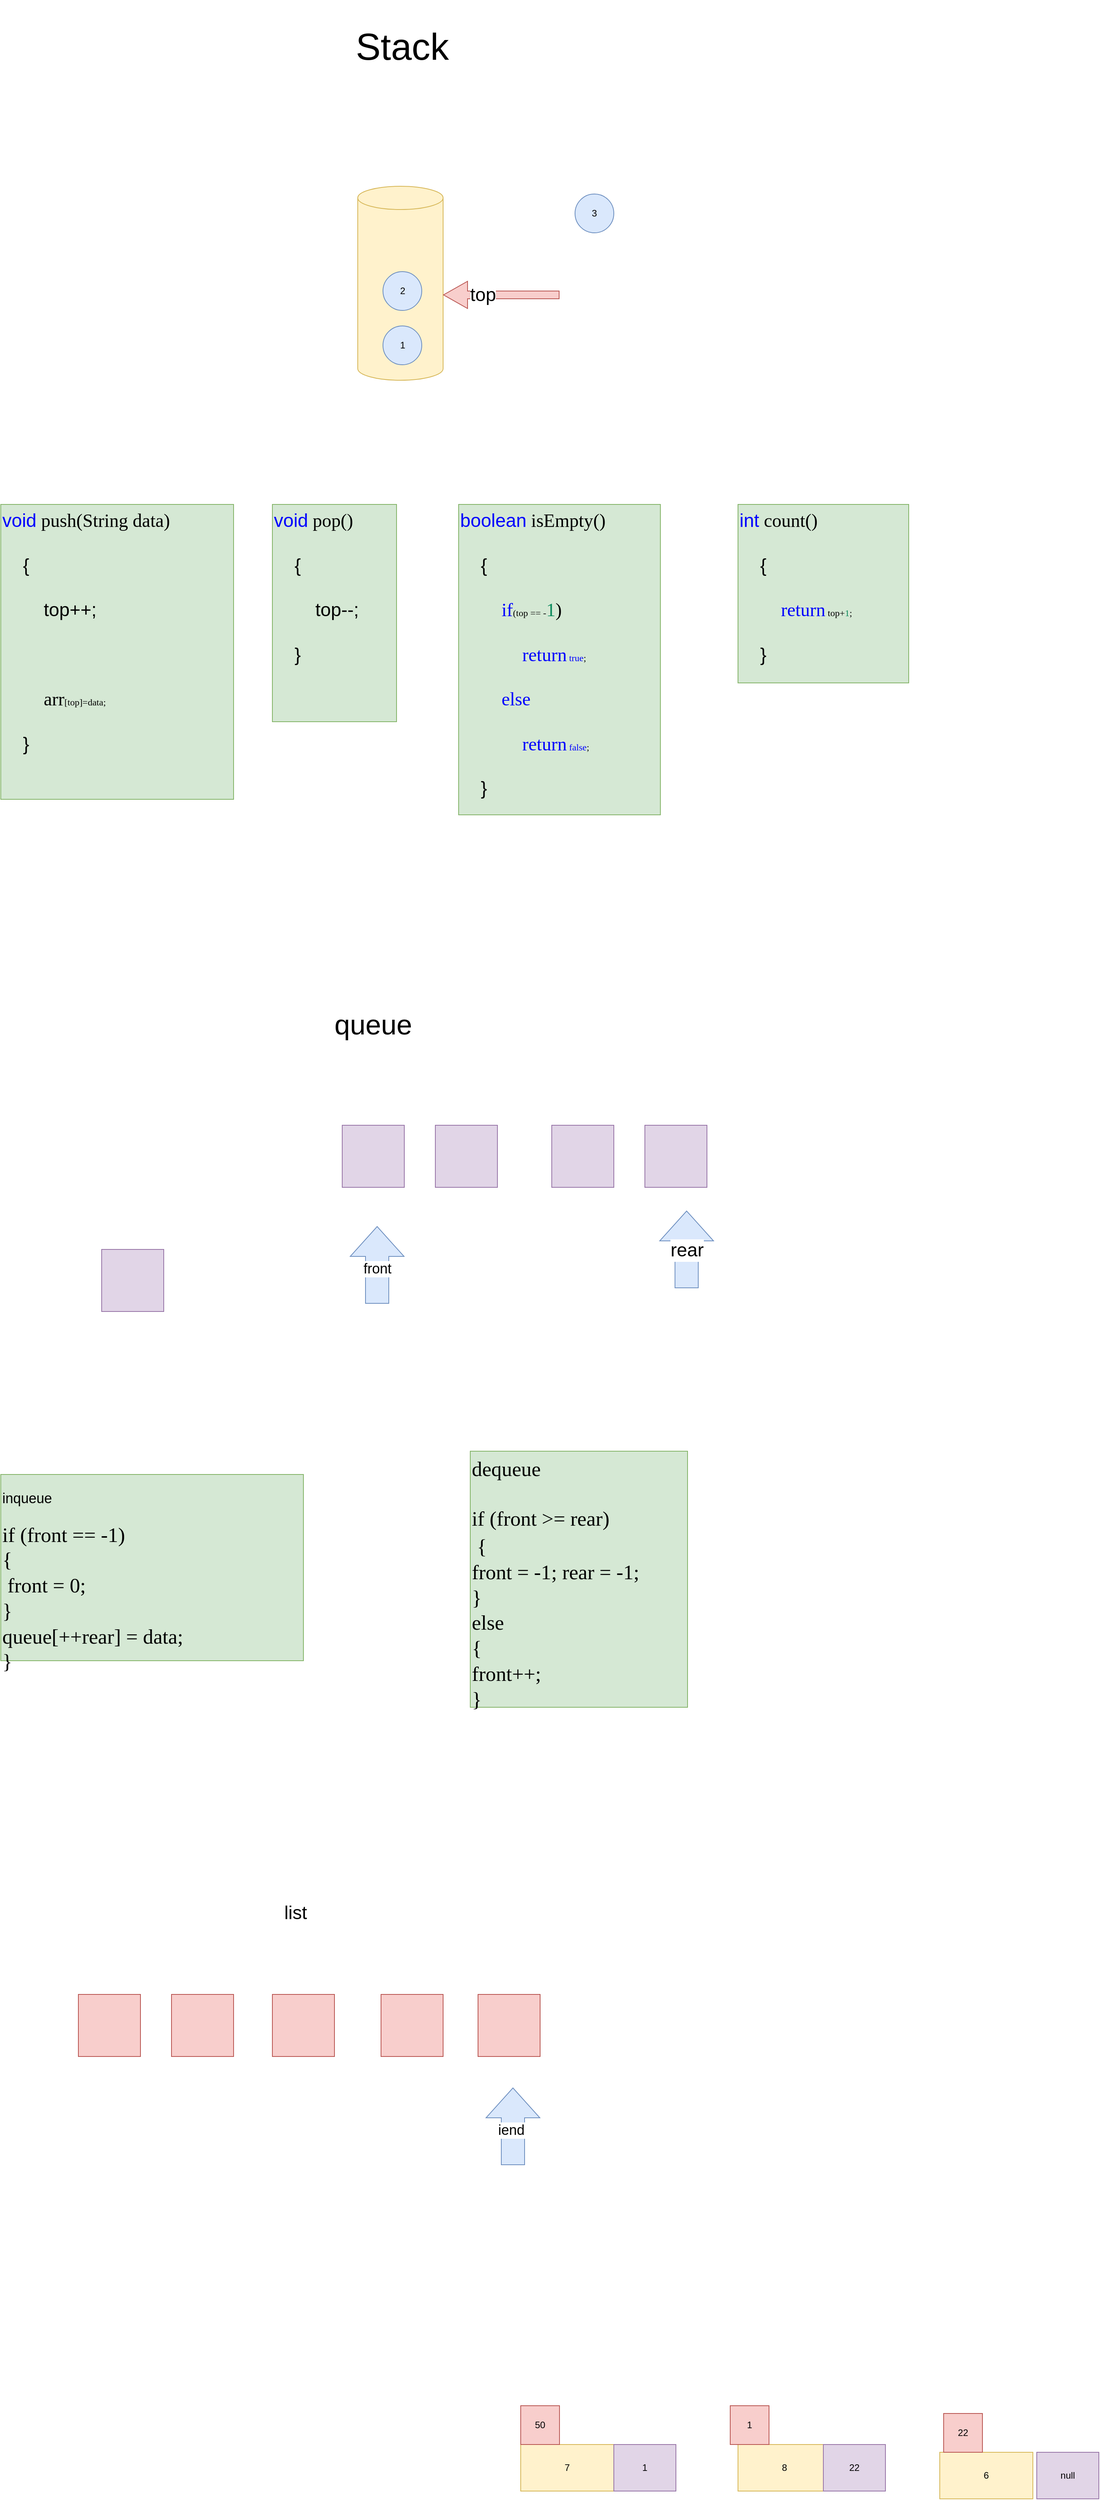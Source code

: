 <mxfile version="21.5.0" type="device">
  <diagram name="Page-1" id="gxK3F5GTNdJ7NV5_PON7">
    <mxGraphModel dx="1972" dy="1862" grid="1" gridSize="10" guides="1" tooltips="1" connect="1" arrows="1" fold="1" page="1" pageScale="1" pageWidth="850" pageHeight="1100" math="0" shadow="0">
      <root>
        <mxCell id="0" />
        <mxCell id="1" parent="0" />
        <mxCell id="gEwuZWGYTY2QDqaIFwxL-1" value="" style="shape=cylinder3;whiteSpace=wrap;html=1;boundedLbl=1;backgroundOutline=1;size=15;fillColor=#fff2cc;strokeColor=#d6b656;" vertex="1" parent="1">
          <mxGeometry x="140" y="-10" width="110" height="250" as="geometry" />
        </mxCell>
        <mxCell id="gEwuZWGYTY2QDqaIFwxL-2" value="" style="shape=flexArrow;endArrow=classic;html=1;rounded=0;endWidth=24;endSize=10;fillColor=#f8cecc;strokeColor=#b85450;" edge="1" parent="1">
          <mxGeometry width="50" height="50" relative="1" as="geometry">
            <mxPoint x="400" y="130" as="sourcePoint" />
            <mxPoint x="250" y="130" as="targetPoint" />
          </mxGeometry>
        </mxCell>
        <mxCell id="gEwuZWGYTY2QDqaIFwxL-3" value="&lt;font style=&quot;font-size: 24px;&quot;&gt;top&lt;/font&gt;" style="edgeLabel;html=1;align=center;verticalAlign=middle;resizable=0;points=[];" vertex="1" connectable="0" parent="gEwuZWGYTY2QDqaIFwxL-2">
          <mxGeometry x="0.32" relative="1" as="geometry">
            <mxPoint as="offset" />
          </mxGeometry>
        </mxCell>
        <mxCell id="gEwuZWGYTY2QDqaIFwxL-4" value="1" style="ellipse;whiteSpace=wrap;html=1;aspect=fixed;fillColor=#dae8fc;strokeColor=#6c8ebf;" vertex="1" parent="1">
          <mxGeometry x="172.5" y="170" width="50" height="50" as="geometry" />
        </mxCell>
        <mxCell id="gEwuZWGYTY2QDqaIFwxL-6" value="2" style="ellipse;whiteSpace=wrap;html=1;aspect=fixed;fillColor=#dae8fc;strokeColor=#6c8ebf;" vertex="1" parent="1">
          <mxGeometry x="172.5" y="100" width="50" height="50" as="geometry" />
        </mxCell>
        <mxCell id="gEwuZWGYTY2QDqaIFwxL-7" value="3" style="ellipse;whiteSpace=wrap;html=1;aspect=fixed;fillColor=#dae8fc;strokeColor=#6c8ebf;" vertex="1" parent="1">
          <mxGeometry x="420" width="50" height="50" as="geometry" />
        </mxCell>
        <mxCell id="gEwuZWGYTY2QDqaIFwxL-8" value="&lt;p style=&quot;language:en-JO;margin-top:0pt;margin-bottom:0pt;margin-left:0in;&#xa;text-align:left;direction:ltr;unicode-bidi:embed;mso-line-break-override:none;&#xa;word-break:normal;punctuation-wrap:hanging&quot;&gt;&lt;span style=&quot;font-size:18.0pt;&#xa;font-family:Menlo;mso-ascii-font-family:Menlo;mso-fareast-font-family:+mn-ea;&#xa;mso-bidi-font-family:+mn-cs;mso-fareast-theme-font:minor-fareast;mso-bidi-theme-font:&#xa;minor-bidi;color:blue;mso-font-kerning:12.0pt;language:en-US;font-weight:normal;&#xa;mso-style-textfill-type:solid;mso-style-textfill-fill-color:blue;mso-style-textfill-fill-alpha:&#xa;100.0%&quot;&gt;void&lt;/span&gt;&lt;span style=&quot;font-size:18.0pt;font-family:Menlo;mso-ascii-font-family:&#xa;Menlo;mso-fareast-font-family:+mn-ea;mso-bidi-font-family:+mn-cs;mso-fareast-theme-font:&#xa;minor-fareast;mso-bidi-theme-font:minor-bidi;color:black;mso-font-kerning:12.0pt;&#xa;language:en-US;font-weight:normal;mso-style-textfill-type:solid;mso-style-textfill-fill-color:&#xa;black;mso-style-textfill-fill-alpha:100.0%&quot;&gt; push(String data) &lt;/span&gt;&lt;/p&gt;&#xa;&#xa;&lt;p style=&quot;language:en-JO;margin-top:0pt;margin-bottom:0pt;margin-left:0in;&#xa;text-align:left;direction:ltr;unicode-bidi:embed;mso-line-break-override:none;&#xa;word-break:normal;punctuation-wrap:hanging&quot;&gt;&lt;span style=&quot;font-size:18.0pt;&#xa;font-family:Menlo;mso-ascii-font-family:Menlo;mso-fareast-font-family:+mn-ea;&#xa;mso-bidi-font-family:+mn-cs;mso-fareast-theme-font:minor-fareast;mso-bidi-theme-font:&#xa;minor-bidi;color:black;mso-font-kerning:12.0pt;language:en-US;font-weight:normal;&#xa;mso-style-textfill-type:solid;mso-style-textfill-fill-color:black;mso-style-textfill-fill-alpha:&#xa;100.0%&quot;&gt;&amp;nbsp;&amp;nbsp;&amp;nbsp;&amp;nbsp;{&lt;/span&gt;&lt;/p&gt;&#xa;&#xa;&lt;p style=&quot;language:en-JO;margin-top:0pt;margin-bottom:0pt;margin-left:0in;&#xa;text-align:left;direction:ltr;unicode-bidi:embed;mso-line-break-override:none;&#xa;word-break:normal;punctuation-wrap:hanging&quot;&gt;&lt;span style=&quot;font-size:18.0pt;&#xa;font-family:Menlo;mso-ascii-font-family:Menlo;mso-fareast-font-family:+mn-ea;&#xa;mso-bidi-font-family:+mn-cs;mso-fareast-theme-font:minor-fareast;mso-bidi-theme-font:&#xa;minor-bidi;color:black;mso-font-kerning:12.0pt;language:en-US;font-weight:normal;&#xa;mso-style-textfill-type:solid;mso-style-textfill-fill-color:black;mso-style-textfill-fill-alpha:&#xa;100.0%&quot;&gt;&amp;nbsp;&amp;nbsp;&amp;nbsp;&amp;nbsp;&amp;nbsp;&amp;nbsp;&amp;nbsp;&amp;nbsp;top++;&lt;/span&gt;&lt;/p&gt;&#xa;&#xa;&lt;p style=&quot;language:en-JO;margin-top:0pt;margin-bottom:0pt;margin-left:0in;&#xa;text-align:left;direction:ltr;unicode-bidi:embed;mso-line-break-override:none;&#xa;word-break:normal;punctuation-wrap:hanging&quot;&gt;&lt;span style=&quot;font-size:18.0pt;&#xa;font-family:Menlo;mso-ascii-font-family:Menlo;mso-fareast-font-family:+mn-ea;&#xa;mso-bidi-font-family:+mn-cs;mso-fareast-theme-font:minor-fareast;mso-bidi-theme-font:&#xa;minor-bidi;color:black;mso-font-kerning:12.0pt;language:en-US;font-weight:normal;&#xa;mso-style-textfill-type:solid;mso-style-textfill-fill-color:black;mso-style-textfill-fill-alpha:&#xa;100.0%&quot;&gt;&amp;nbsp;&amp;nbsp;&amp;nbsp;&amp;nbsp;&amp;nbsp;&amp;nbsp;&amp;nbsp;&amp;nbsp;&lt;/span&gt;&lt;/p&gt;&#xa;&#xa;&lt;p style=&quot;language:en-JO;margin-top:0pt;margin-bottom:0pt;margin-left:0in;&#xa;text-align:left;direction:ltr;unicode-bidi:embed;mso-line-break-override:none;&#xa;word-break:normal;punctuation-wrap:hanging&quot;&gt;&lt;span style=&quot;font-size:18.0pt;&#xa;font-family:Menlo;mso-ascii-font-family:Menlo;mso-fareast-font-family:+mn-ea;&#xa;mso-bidi-font-family:+mn-cs;mso-fareast-theme-font:minor-fareast;mso-bidi-theme-font:&#xa;minor-bidi;color:black;mso-font-kerning:12.0pt;language:en-US;font-weight:normal;&#xa;mso-style-textfill-type:solid;mso-style-textfill-fill-color:black;mso-style-textfill-fill-alpha:&#xa;100.0%&quot;&gt;&amp;nbsp;&amp;nbsp;&amp;nbsp;&amp;nbsp;&amp;nbsp;&amp;nbsp;&amp;nbsp;&amp;nbsp;&lt;/span&gt;&lt;span style=&quot;font-size:18.0pt;font-family:Menlo;mso-ascii-font-family:Menlo;&#xa;mso-fareast-font-family:+mn-ea;mso-bidi-font-family:+mn-cs;mso-fareast-theme-font:&#xa;minor-fareast;mso-bidi-theme-font:minor-bidi;color:black;mso-font-kerning:12.0pt;&#xa;language:en-US;font-weight:normal;mso-style-textfill-type:solid;mso-style-textfill-fill-color:&#xa;black;mso-style-textfill-fill-alpha:100.0%&quot;&gt;arr&lt;/span&gt;&lt;span style=&quot;font-size:&#xa;18.0pt;font-family:Menlo;mso-ascii-font-family:Menlo;mso-fareast-font-family:&#xa;+mn-ea;mso-bidi-font-family:+mn-cs;mso-fareast-theme-font:minor-fareast;&#xa;mso-bidi-theme-font:minor-bidi;color:black;mso-font-kerning:12.0pt;language:&#xa;en-US;font-weight:normal;mso-style-textfill-type:solid;mso-style-textfill-fill-color:&#xa;black;mso-style-textfill-fill-alpha:100.0%&quot;&gt;[top]=data;&lt;/span&gt;&lt;/p&gt;&#xa;&#xa;&lt;p style=&quot;language:en-JO;margin-top:0pt;margin-bottom:0pt;margin-left:0in;&#xa;text-align:left;direction:ltr;unicode-bidi:embed;mso-line-break-override:none;&#xa;word-break:normal;punctuation-wrap:hanging&quot;&gt;&lt;span style=&quot;font-size:18.0pt;&#xa;font-family:Menlo;mso-ascii-font-family:Menlo;mso-fareast-font-family:+mn-ea;&#xa;mso-bidi-font-family:+mn-cs;mso-fareast-theme-font:minor-fareast;mso-bidi-theme-font:&#xa;minor-bidi;color:black;mso-font-kerning:12.0pt;language:en-US;font-weight:normal;&#xa;mso-style-textfill-type:solid;mso-style-textfill-fill-color:black;mso-style-textfill-fill-alpha:&#xa;100.0%&quot;&gt;&amp;nbsp;&amp;nbsp;&amp;nbsp;&amp;nbsp;}&lt;/span&gt;&lt;/p&gt;" style="text;whiteSpace=wrap;html=1;fillColor=#d5e8d4;strokeColor=#82b366;" vertex="1" parent="1">
          <mxGeometry x="-320" y="400" width="300" height="380" as="geometry" />
        </mxCell>
        <mxCell id="gEwuZWGYTY2QDqaIFwxL-9" value="&lt;p style=&quot;language:en-JO;margin-top:0pt;margin-bottom:0pt;margin-left:0in;&#xa;text-align:left;direction:ltr;unicode-bidi:embed;mso-line-break-override:none;&#xa;word-break:normal;punctuation-wrap:hanging&quot;&gt;&lt;span style=&quot;font-size:18.0pt;&#xa;font-family:Menlo;mso-ascii-font-family:Menlo;mso-fareast-font-family:+mn-ea;&#xa;mso-bidi-font-family:+mn-cs;mso-fareast-theme-font:minor-fareast;mso-bidi-theme-font:&#xa;minor-bidi;color:blue;mso-font-kerning:12.0pt;language:en-US;font-weight:normal;&#xa;mso-style-textfill-type:solid;mso-style-textfill-fill-color:blue;mso-style-textfill-fill-alpha:&#xa;100.0%&quot;&gt;boolean&lt;/span&gt;&lt;span style=&quot;font-size:18.0pt;font-family:Menlo;&#xa;mso-ascii-font-family:Menlo;mso-fareast-font-family:+mn-ea;mso-bidi-font-family:&#xa;+mn-cs;mso-fareast-theme-font:minor-fareast;mso-bidi-theme-font:minor-bidi;&#xa;color:black;mso-font-kerning:12.0pt;language:en-US;font-weight:normal;&#xa;mso-style-textfill-type:solid;mso-style-textfill-fill-color:black;mso-style-textfill-fill-alpha:&#xa;100.0%&quot;&gt; &lt;/span&gt;&lt;span style=&quot;font-size:18.0pt;font-family:Menlo;mso-ascii-font-family:&#xa;Menlo;mso-fareast-font-family:+mn-ea;mso-bidi-font-family:+mn-cs;mso-fareast-theme-font:&#xa;minor-fareast;mso-bidi-theme-font:minor-bidi;color:black;mso-font-kerning:12.0pt;&#xa;language:en-US;font-weight:normal;mso-style-textfill-type:solid;mso-style-textfill-fill-color:&#xa;black;mso-style-textfill-fill-alpha:100.0%&quot;&gt;isEmpty&lt;/span&gt;&lt;span style=&quot;font-size:18.0pt;font-family:Menlo;mso-ascii-font-family:Menlo;&#xa;mso-fareast-font-family:+mn-ea;mso-bidi-font-family:+mn-cs;mso-fareast-theme-font:&#xa;minor-fareast;mso-bidi-theme-font:minor-bidi;color:black;mso-font-kerning:12.0pt;&#xa;language:en-US;font-weight:normal;mso-style-textfill-type:solid;mso-style-textfill-fill-color:&#xa;black;mso-style-textfill-fill-alpha:100.0%&quot;&gt;() &lt;/span&gt;&lt;/p&gt;&#xa;&#xa;&lt;p style=&quot;language:en-JO;margin-top:0pt;margin-bottom:0pt;margin-left:0in;&#xa;text-align:left;direction:ltr;unicode-bidi:embed;mso-line-break-override:none;&#xa;word-break:normal;punctuation-wrap:hanging&quot;&gt;&lt;span style=&quot;font-size:18.0pt;&#xa;font-family:Menlo;mso-ascii-font-family:Menlo;mso-fareast-font-family:+mn-ea;&#xa;mso-bidi-font-family:+mn-cs;mso-fareast-theme-font:minor-fareast;mso-bidi-theme-font:&#xa;minor-bidi;color:black;mso-font-kerning:12.0pt;language:en-US;font-weight:normal;&#xa;mso-style-textfill-type:solid;mso-style-textfill-fill-color:black;mso-style-textfill-fill-alpha:&#xa;100.0%&quot;&gt;&amp;nbsp;&amp;nbsp;&amp;nbsp;&amp;nbsp;{&lt;/span&gt;&lt;/p&gt;&#xa;&#xa;&lt;p style=&quot;language:en-JO;margin-top:0pt;margin-bottom:0pt;margin-left:0in;&#xa;text-align:left;direction:ltr;unicode-bidi:embed;mso-line-break-override:none;&#xa;word-break:normal;punctuation-wrap:hanging&quot;&gt;&lt;span style=&quot;font-size:18.0pt;&#xa;font-family:Menlo;mso-ascii-font-family:Menlo;mso-fareast-font-family:+mn-ea;&#xa;mso-bidi-font-family:+mn-cs;mso-fareast-theme-font:minor-fareast;mso-bidi-theme-font:&#xa;minor-bidi;color:black;mso-font-kerning:12.0pt;language:en-US;font-weight:normal;&#xa;mso-style-textfill-type:solid;mso-style-textfill-fill-color:black;mso-style-textfill-fill-alpha:&#xa;100.0%&quot;&gt;&amp;nbsp;&amp;nbsp;&amp;nbsp;&amp;nbsp;&amp;nbsp;&amp;nbsp;&amp;nbsp;&amp;nbsp;&lt;/span&gt;&lt;span style=&quot;font-size:18.0pt;font-family:Menlo;mso-ascii-font-family:Menlo;&#xa;mso-fareast-font-family:+mn-ea;mso-bidi-font-family:+mn-cs;mso-fareast-theme-font:&#xa;minor-fareast;mso-bidi-theme-font:minor-bidi;color:blue;mso-font-kerning:12.0pt;&#xa;language:en-US;font-weight:normal;mso-style-textfill-type:solid;mso-style-textfill-fill-color:&#xa;blue;mso-style-textfill-fill-alpha:100.0%&quot;&gt;if&lt;/span&gt;&lt;span style=&quot;font-size:&#xa;18.0pt;font-family:Menlo;mso-ascii-font-family:Menlo;mso-fareast-font-family:&#xa;+mn-ea;mso-bidi-font-family:+mn-cs;mso-fareast-theme-font:minor-fareast;&#xa;mso-bidi-theme-font:minor-bidi;color:black;mso-font-kerning:12.0pt;language:&#xa;en-US;font-weight:normal;mso-style-textfill-type:solid;mso-style-textfill-fill-color:&#xa;black;mso-style-textfill-fill-alpha:100.0%&quot;&gt;(top == -&lt;/span&gt;&lt;span style=&quot;font-size:18.0pt;font-family:Menlo;mso-ascii-font-family:Menlo;&#xa;mso-fareast-font-family:+mn-ea;mso-bidi-font-family:+mn-cs;mso-fareast-theme-font:&#xa;minor-fareast;mso-bidi-theme-font:minor-bidi;color:#09885A;mso-font-kerning:&#xa;12.0pt;language:en-US;font-weight:normal;mso-style-textfill-type:solid;&#xa;mso-style-textfill-fill-color:#09885A;mso-style-textfill-fill-alpha:100.0%&quot;&gt;1&lt;/span&gt;&lt;span style=&quot;font-size:18.0pt;font-family:Menlo;mso-ascii-font-family:Menlo;&#xa;mso-fareast-font-family:+mn-ea;mso-bidi-font-family:+mn-cs;mso-fareast-theme-font:&#xa;minor-fareast;mso-bidi-theme-font:minor-bidi;color:black;mso-font-kerning:12.0pt;&#xa;language:en-US;font-weight:normal;mso-style-textfill-type:solid;mso-style-textfill-fill-color:&#xa;black;mso-style-textfill-fill-alpha:100.0%&quot;&gt;)&lt;/span&gt;&lt;/p&gt;&#xa;&#xa;&lt;p style=&quot;language:en-JO;margin-top:0pt;margin-bottom:0pt;margin-left:0in;&#xa;text-align:left;direction:ltr;unicode-bidi:embed;mso-line-break-override:none;&#xa;word-break:normal;punctuation-wrap:hanging&quot;&gt;&lt;span style=&quot;font-size:18.0pt;&#xa;font-family:Menlo;mso-ascii-font-family:Menlo;mso-fareast-font-family:+mn-ea;&#xa;mso-bidi-font-family:+mn-cs;mso-fareast-theme-font:minor-fareast;mso-bidi-theme-font:&#xa;minor-bidi;color:black;mso-font-kerning:12.0pt;language:en-US;font-weight:normal;&#xa;mso-style-textfill-type:solid;mso-style-textfill-fill-color:black;mso-style-textfill-fill-alpha:&#xa;100.0%&quot;&gt;&amp;nbsp;&amp;nbsp;&amp;nbsp;&amp;nbsp;&amp;nbsp;&amp;nbsp;&amp;nbsp;&amp;nbsp;&amp;nbsp;&amp;nbsp;&amp;nbsp;&amp;nbsp;&lt;/span&gt;&lt;span style=&quot;font-size:18.0pt;font-family:Menlo;mso-ascii-font-family:Menlo;&#xa;mso-fareast-font-family:+mn-ea;mso-bidi-font-family:+mn-cs;mso-fareast-theme-font:&#xa;minor-fareast;mso-bidi-theme-font:minor-bidi;color:blue;mso-font-kerning:12.0pt;&#xa;language:en-US;font-weight:normal;mso-style-textfill-type:solid;mso-style-textfill-fill-color:&#xa;blue;mso-style-textfill-fill-alpha:100.0%&quot;&gt;return&lt;/span&gt;&lt;span style=&quot;font-size:&#xa;18.0pt;font-family:Menlo;mso-ascii-font-family:Menlo;mso-fareast-font-family:&#xa;+mn-ea;mso-bidi-font-family:+mn-cs;mso-fareast-theme-font:minor-fareast;&#xa;mso-bidi-theme-font:minor-bidi;color:black;mso-font-kerning:12.0pt;language:&#xa;en-US;font-weight:normal;mso-style-textfill-type:solid;mso-style-textfill-fill-color:&#xa;black;mso-style-textfill-fill-alpha:100.0%&quot;&gt; &lt;/span&gt;&lt;span style=&quot;font-size:&#xa;18.0pt;font-family:Menlo;mso-ascii-font-family:Menlo;mso-fareast-font-family:&#xa;+mn-ea;mso-bidi-font-family:+mn-cs;mso-fareast-theme-font:minor-fareast;&#xa;mso-bidi-theme-font:minor-bidi;color:blue;mso-font-kerning:12.0pt;language:&#xa;en-US;font-weight:normal;mso-style-textfill-type:solid;mso-style-textfill-fill-color:&#xa;blue;mso-style-textfill-fill-alpha:100.0%&quot;&gt;true&lt;/span&gt;&lt;span style=&quot;font-size:&#xa;18.0pt;font-family:Menlo;mso-ascii-font-family:Menlo;mso-fareast-font-family:&#xa;+mn-ea;mso-bidi-font-family:+mn-cs;mso-fareast-theme-font:minor-fareast;&#xa;mso-bidi-theme-font:minor-bidi;color:black;mso-font-kerning:12.0pt;language:&#xa;en-US;font-weight:normal;mso-style-textfill-type:solid;mso-style-textfill-fill-color:&#xa;black;mso-style-textfill-fill-alpha:100.0%&quot;&gt;;&lt;/span&gt;&lt;/p&gt;&#xa;&#xa;&lt;p style=&quot;language:en-JO;margin-top:0pt;margin-bottom:0pt;margin-left:0in;&#xa;text-align:left;direction:ltr;unicode-bidi:embed;mso-line-break-override:none;&#xa;word-break:normal;punctuation-wrap:hanging&quot;&gt;&lt;span style=&quot;font-size:18.0pt;&#xa;font-family:Menlo;mso-ascii-font-family:Menlo;mso-fareast-font-family:+mn-ea;&#xa;mso-bidi-font-family:+mn-cs;mso-fareast-theme-font:minor-fareast;mso-bidi-theme-font:&#xa;minor-bidi;color:black;mso-font-kerning:12.0pt;language:en-US;font-weight:normal;&#xa;mso-style-textfill-type:solid;mso-style-textfill-fill-color:black;mso-style-textfill-fill-alpha:&#xa;100.0%&quot;&gt;&amp;nbsp;&amp;nbsp;&amp;nbsp;&amp;nbsp;&amp;nbsp;&amp;nbsp;&amp;nbsp;&amp;nbsp;&lt;/span&gt;&lt;span style=&quot;font-size:18.0pt;font-family:Menlo;mso-ascii-font-family:Menlo;&#xa;mso-fareast-font-family:+mn-ea;mso-bidi-font-family:+mn-cs;mso-fareast-theme-font:&#xa;minor-fareast;mso-bidi-theme-font:minor-bidi;color:blue;mso-font-kerning:12.0pt;&#xa;language:en-US;font-weight:normal;mso-style-textfill-type:solid;mso-style-textfill-fill-color:&#xa;blue;mso-style-textfill-fill-alpha:100.0%&quot;&gt;else&lt;/span&gt;&lt;/p&gt;&#xa;&#xa;&lt;p style=&quot;language:en-JO;margin-top:0pt;margin-bottom:0pt;margin-left:0in;&#xa;text-align:left;direction:ltr;unicode-bidi:embed;mso-line-break-override:none;&#xa;word-break:normal;punctuation-wrap:hanging&quot;&gt;&lt;span style=&quot;font-size:18.0pt;&#xa;font-family:Menlo;mso-ascii-font-family:Menlo;mso-fareast-font-family:+mn-ea;&#xa;mso-bidi-font-family:+mn-cs;mso-fareast-theme-font:minor-fareast;mso-bidi-theme-font:&#xa;minor-bidi;color:black;mso-font-kerning:12.0pt;language:en-US;font-weight:normal;&#xa;mso-style-textfill-type:solid;mso-style-textfill-fill-color:black;mso-style-textfill-fill-alpha:&#xa;100.0%&quot;&gt;&amp;nbsp;&amp;nbsp;&amp;nbsp;&amp;nbsp;&amp;nbsp;&amp;nbsp;&amp;nbsp;&amp;nbsp;&amp;nbsp;&amp;nbsp;&amp;nbsp;&amp;nbsp;&lt;/span&gt;&lt;span style=&quot;font-size:18.0pt;font-family:Menlo;mso-ascii-font-family:Menlo;&#xa;mso-fareast-font-family:+mn-ea;mso-bidi-font-family:+mn-cs;mso-fareast-theme-font:&#xa;minor-fareast;mso-bidi-theme-font:minor-bidi;color:blue;mso-font-kerning:12.0pt;&#xa;language:en-US;font-weight:normal;mso-style-textfill-type:solid;mso-style-textfill-fill-color:&#xa;blue;mso-style-textfill-fill-alpha:100.0%&quot;&gt;return&lt;/span&gt;&lt;span style=&quot;font-size:&#xa;18.0pt;font-family:Menlo;mso-ascii-font-family:Menlo;mso-fareast-font-family:&#xa;+mn-ea;mso-bidi-font-family:+mn-cs;mso-fareast-theme-font:minor-fareast;&#xa;mso-bidi-theme-font:minor-bidi;color:black;mso-font-kerning:12.0pt;language:&#xa;en-US;font-weight:normal;mso-style-textfill-type:solid;mso-style-textfill-fill-color:&#xa;black;mso-style-textfill-fill-alpha:100.0%&quot;&gt; &lt;/span&gt;&lt;span style=&quot;font-size:&#xa;18.0pt;font-family:Menlo;mso-ascii-font-family:Menlo;mso-fareast-font-family:&#xa;+mn-ea;mso-bidi-font-family:+mn-cs;mso-fareast-theme-font:minor-fareast;&#xa;mso-bidi-theme-font:minor-bidi;color:blue;mso-font-kerning:12.0pt;language:&#xa;en-US;font-weight:normal;mso-style-textfill-type:solid;mso-style-textfill-fill-color:&#xa;blue;mso-style-textfill-fill-alpha:100.0%&quot;&gt;false&lt;/span&gt;&lt;span style=&quot;font-size:&#xa;18.0pt;font-family:Menlo;mso-ascii-font-family:Menlo;mso-fareast-font-family:&#xa;+mn-ea;mso-bidi-font-family:+mn-cs;mso-fareast-theme-font:minor-fareast;&#xa;mso-bidi-theme-font:minor-bidi;color:black;mso-font-kerning:12.0pt;language:&#xa;en-US;font-weight:normal;mso-style-textfill-type:solid;mso-style-textfill-fill-color:&#xa;black;mso-style-textfill-fill-alpha:100.0%&quot;&gt;;&lt;/span&gt;&lt;/p&gt;&#xa;&#xa;&lt;p style=&quot;language:en-JO;margin-top:0pt;margin-bottom:0pt;margin-left:0in;&#xa;text-align:left;direction:ltr;unicode-bidi:embed;mso-line-break-override:none;&#xa;word-break:normal;punctuation-wrap:hanging&quot;&gt;&lt;span style=&quot;font-size:18.0pt;&#xa;font-family:Menlo;mso-ascii-font-family:Menlo;mso-fareast-font-family:+mn-ea;&#xa;mso-bidi-font-family:+mn-cs;mso-fareast-theme-font:minor-fareast;mso-bidi-theme-font:&#xa;minor-bidi;color:black;mso-font-kerning:12.0pt;language:en-US;font-weight:normal;&#xa;mso-style-textfill-type:solid;mso-style-textfill-fill-color:black;mso-style-textfill-fill-alpha:&#xa;100.0%&quot;&gt;&amp;nbsp;&amp;nbsp;&amp;nbsp;&amp;nbsp;}&lt;/span&gt;&lt;/p&gt;" style="text;whiteSpace=wrap;html=1;fillColor=#d5e8d4;strokeColor=#82b366;" vertex="1" parent="1">
          <mxGeometry x="270" y="400" width="260" height="400" as="geometry" />
        </mxCell>
        <mxCell id="gEwuZWGYTY2QDqaIFwxL-10" value="&lt;p style=&quot;language:en-JO;margin-top:0pt;margin-bottom:0pt;margin-left:0in;&#xa;text-align:left;direction:ltr;unicode-bidi:embed;mso-line-break-override:none;&#xa;word-break:normal;punctuation-wrap:hanging&quot;&gt;&lt;span style=&quot;font-size:18.0pt;&#xa;font-family:Menlo;mso-ascii-font-family:Menlo;mso-fareast-font-family:+mn-ea;&#xa;mso-bidi-font-family:+mn-cs;mso-fareast-theme-font:minor-fareast;mso-bidi-theme-font:&#xa;minor-bidi;color:blue;mso-font-kerning:12.0pt;language:en-US;font-weight:normal;&#xa;mso-style-textfill-type:solid;mso-style-textfill-fill-color:blue;mso-style-textfill-fill-alpha:&#xa;100.0%&quot;&gt;int&lt;/span&gt;&lt;span style=&quot;font-size:18.0pt;font-family:Menlo;mso-ascii-font-family:&#xa;Menlo;mso-fareast-font-family:+mn-ea;mso-bidi-font-family:+mn-cs;mso-fareast-theme-font:&#xa;minor-fareast;mso-bidi-theme-font:minor-bidi;color:black;mso-font-kerning:12.0pt;&#xa;language:en-US;font-weight:normal;mso-style-textfill-type:solid;mso-style-textfill-fill-color:&#xa;black;mso-style-textfill-fill-alpha:100.0%&quot;&gt; count() &lt;/span&gt;&lt;/p&gt;&#xa;&#xa;&lt;p style=&quot;language:en-JO;margin-top:0pt;margin-bottom:0pt;margin-left:0in;&#xa;text-align:left;direction:ltr;unicode-bidi:embed;mso-line-break-override:none;&#xa;word-break:normal;punctuation-wrap:hanging&quot;&gt;&lt;span style=&quot;font-size:18.0pt;&#xa;font-family:Menlo;mso-ascii-font-family:Menlo;mso-fareast-font-family:+mn-ea;&#xa;mso-bidi-font-family:+mn-cs;mso-fareast-theme-font:minor-fareast;mso-bidi-theme-font:&#xa;minor-bidi;color:black;mso-font-kerning:12.0pt;language:en-US;font-weight:normal;&#xa;mso-style-textfill-type:solid;mso-style-textfill-fill-color:black;mso-style-textfill-fill-alpha:&#xa;100.0%&quot;&gt;&amp;nbsp;&amp;nbsp;&amp;nbsp;&amp;nbsp;{&lt;/span&gt;&lt;/p&gt;&#xa;&#xa;&lt;p style=&quot;language:en-JO;margin-top:0pt;margin-bottom:0pt;margin-left:0in;&#xa;text-align:left;direction:ltr;unicode-bidi:embed;mso-line-break-override:none;&#xa;word-break:normal;punctuation-wrap:hanging&quot;&gt;&lt;span style=&quot;font-size:18.0pt;&#xa;font-family:Menlo;mso-ascii-font-family:Menlo;mso-fareast-font-family:+mn-ea;&#xa;mso-bidi-font-family:+mn-cs;mso-fareast-theme-font:minor-fareast;mso-bidi-theme-font:&#xa;minor-bidi;color:black;mso-font-kerning:12.0pt;language:en-US;font-weight:normal;&#xa;mso-style-textfill-type:solid;mso-style-textfill-fill-color:black;mso-style-textfill-fill-alpha:&#xa;100.0%&quot;&gt;&amp;nbsp;&amp;nbsp;&amp;nbsp;&amp;nbsp;&amp;nbsp;&amp;nbsp;&amp;nbsp;&amp;nbsp;&lt;/span&gt;&lt;span style=&quot;font-size:18.0pt;font-family:Menlo;mso-ascii-font-family:Menlo;&#xa;mso-fareast-font-family:+mn-ea;mso-bidi-font-family:+mn-cs;mso-fareast-theme-font:&#xa;minor-fareast;mso-bidi-theme-font:minor-bidi;color:blue;mso-font-kerning:12.0pt;&#xa;language:en-US;font-weight:normal;mso-style-textfill-type:solid;mso-style-textfill-fill-color:&#xa;blue;mso-style-textfill-fill-alpha:100.0%&quot;&gt;return&lt;/span&gt;&lt;span style=&quot;font-size:&#xa;18.0pt;font-family:Menlo;mso-ascii-font-family:Menlo;mso-fareast-font-family:&#xa;+mn-ea;mso-bidi-font-family:+mn-cs;mso-fareast-theme-font:minor-fareast;&#xa;mso-bidi-theme-font:minor-bidi;color:black;mso-font-kerning:12.0pt;language:&#xa;en-US;font-weight:normal;mso-style-textfill-type:solid;mso-style-textfill-fill-color:&#xa;black;mso-style-textfill-fill-alpha:100.0%&quot;&gt; top+&lt;/span&gt;&lt;span style=&quot;font-size:&#xa;18.0pt;font-family:Menlo;mso-ascii-font-family:Menlo;mso-fareast-font-family:&#xa;+mn-ea;mso-bidi-font-family:+mn-cs;mso-fareast-theme-font:minor-fareast;&#xa;mso-bidi-theme-font:minor-bidi;color:#09885A;mso-font-kerning:12.0pt;&#xa;language:en-US;font-weight:normal;mso-style-textfill-type:solid;mso-style-textfill-fill-color:&#xa;#09885A;mso-style-textfill-fill-alpha:100.0%&quot;&gt;1&lt;/span&gt;&lt;span style=&quot;font-size:&#xa;18.0pt;font-family:Menlo;mso-ascii-font-family:Menlo;mso-fareast-font-family:&#xa;+mn-ea;mso-bidi-font-family:+mn-cs;mso-fareast-theme-font:minor-fareast;&#xa;mso-bidi-theme-font:minor-bidi;color:black;mso-font-kerning:12.0pt;language:&#xa;en-US;font-weight:normal;mso-style-textfill-type:solid;mso-style-textfill-fill-color:&#xa;black;mso-style-textfill-fill-alpha:100.0%&quot;&gt;;&lt;/span&gt;&lt;/p&gt;&#xa;&#xa;&lt;p style=&quot;language:en-JO;margin-top:0pt;margin-bottom:0pt;margin-left:0in;&#xa;text-align:left;direction:ltr;unicode-bidi:embed;mso-line-break-override:none;&#xa;word-break:normal;punctuation-wrap:hanging&quot;&gt;&lt;span style=&quot;font-size:18.0pt;&#xa;font-family:Menlo;mso-ascii-font-family:Menlo;mso-fareast-font-family:+mn-ea;&#xa;mso-bidi-font-family:+mn-cs;mso-fareast-theme-font:minor-fareast;mso-bidi-theme-font:&#xa;minor-bidi;color:black;mso-font-kerning:12.0pt;language:en-US;font-weight:normal;&#xa;mso-style-textfill-type:solid;mso-style-textfill-fill-color:black;mso-style-textfill-fill-alpha:&#xa;100.0%&quot;&gt;&amp;nbsp;&amp;nbsp;&amp;nbsp;&amp;nbsp;}&lt;/span&gt;&lt;/p&gt;" style="text;whiteSpace=wrap;html=1;fillColor=#d5e8d4;strokeColor=#82b366;" vertex="1" parent="1">
          <mxGeometry x="630" y="400" width="220" height="230" as="geometry" />
        </mxCell>
        <mxCell id="gEwuZWGYTY2QDqaIFwxL-11" value="&lt;p style=&quot;language:en-JO;margin-top:0pt;margin-bottom:0pt;margin-left:0in;&#xa;text-align:left;direction:ltr;unicode-bidi:embed;mso-line-break-override:none;&#xa;word-break:normal;punctuation-wrap:hanging&quot;&gt;&lt;span style=&quot;font-size:18.0pt;&#xa;font-family:Menlo;mso-ascii-font-family:Menlo;mso-fareast-font-family:+mn-ea;&#xa;mso-bidi-font-family:+mn-cs;mso-fareast-theme-font:minor-fareast;mso-bidi-theme-font:&#xa;minor-bidi;color:blue;mso-font-kerning:12.0pt;language:en-US;font-weight:normal;&#xa;mso-style-textfill-type:solid;mso-style-textfill-fill-color:blue;mso-style-textfill-fill-alpha:&#xa;100.0%&quot;&gt;void&lt;/span&gt;&lt;span style=&quot;font-size:18.0pt;font-family:Menlo;mso-ascii-font-family:&#xa;Menlo;mso-fareast-font-family:+mn-ea;mso-bidi-font-family:+mn-cs;mso-fareast-theme-font:&#xa;minor-fareast;mso-bidi-theme-font:minor-bidi;color:black;mso-font-kerning:12.0pt;&#xa;language:en-US;font-weight:normal;mso-style-textfill-type:solid;mso-style-textfill-fill-color:&#xa;black;mso-style-textfill-fill-alpha:100.0%&quot;&gt; pop() &lt;/span&gt;&lt;/p&gt;&#xa;&#xa;&lt;p style=&quot;language:en-JO;margin-top:0pt;margin-bottom:0pt;margin-left:0in;&#xa;text-align:left;direction:ltr;unicode-bidi:embed;mso-line-break-override:none;&#xa;word-break:normal;punctuation-wrap:hanging&quot;&gt;&lt;span style=&quot;font-size:18.0pt;&#xa;font-family:Menlo;mso-ascii-font-family:Menlo;mso-fareast-font-family:+mn-ea;&#xa;mso-bidi-font-family:+mn-cs;mso-fareast-theme-font:minor-fareast;mso-bidi-theme-font:&#xa;minor-bidi;color:black;mso-font-kerning:12.0pt;language:en-US;font-weight:normal;&#xa;mso-style-textfill-type:solid;mso-style-textfill-fill-color:black;mso-style-textfill-fill-alpha:&#xa;100.0%&quot;&gt;&amp;nbsp;&amp;nbsp;&amp;nbsp;&amp;nbsp;{&lt;/span&gt;&lt;/p&gt;&#xa;&#xa;&lt;p style=&quot;language:en-JO;margin-top:0pt;margin-bottom:0pt;margin-left:0in;&#xa;text-align:left;direction:ltr;unicode-bidi:embed;mso-line-break-override:none;&#xa;word-break:normal;punctuation-wrap:hanging&quot;&gt;&lt;span style=&quot;font-size:18.0pt;&#xa;font-family:Menlo;mso-ascii-font-family:Menlo;mso-fareast-font-family:+mn-ea;&#xa;mso-bidi-font-family:+mn-cs;mso-fareast-theme-font:minor-fareast;mso-bidi-theme-font:&#xa;minor-bidi;color:black;mso-font-kerning:12.0pt;language:en-US;font-weight:normal;&#xa;mso-style-textfill-type:solid;mso-style-textfill-fill-color:black;mso-style-textfill-fill-alpha:&#xa;100.0%&quot;&gt;&amp;nbsp;&amp;nbsp;&amp;nbsp;&amp;nbsp;&amp;nbsp;&amp;nbsp;&amp;nbsp;&amp;nbsp;top--;&lt;/span&gt;&lt;/p&gt;&#xa;&#xa;&lt;p style=&quot;language:en-JO;margin-top:0pt;margin-bottom:0pt;margin-left:0in;&#xa;text-align:left;direction:ltr;unicode-bidi:embed;mso-line-break-override:none;&#xa;word-break:normal;punctuation-wrap:hanging&quot;&gt;&lt;span style=&quot;font-size:18.0pt;&#xa;font-family:Menlo;mso-ascii-font-family:Menlo;mso-fareast-font-family:+mn-ea;&#xa;mso-bidi-font-family:+mn-cs;mso-fareast-theme-font:minor-fareast;mso-bidi-theme-font:&#xa;minor-bidi;color:black;mso-font-kerning:12.0pt;language:en-US;font-weight:normal;&#xa;mso-style-textfill-type:solid;mso-style-textfill-fill-color:black;mso-style-textfill-fill-alpha:&#xa;100.0%&quot;&gt;&amp;nbsp;&amp;nbsp;&amp;nbsp;&amp;nbsp;}&lt;/span&gt;&lt;/p&gt;&#xa;&#xa;&lt;p style=&quot;language:en-JO;margin-top:0pt;margin-bottom:0pt;margin-left:0in;&#xa;text-align:left;direction:ltr;unicode-bidi:embed;mso-line-break-override:none;&#xa;word-break:normal;punctuation-wrap:hanging&quot;&gt;&lt;span style=&quot;font-size:18.0pt;&#xa;font-family:Menlo;mso-ascii-font-family:Menlo;mso-fareast-font-family:+mn-ea;&#xa;mso-bidi-font-family:+mn-cs;mso-fareast-theme-font:minor-fareast;mso-bidi-theme-font:&#xa;minor-bidi;color:black;mso-font-kerning:12.0pt;language:en-US;font-weight:normal;&#xa;mso-style-textfill-type:solid;mso-style-textfill-fill-color:black;mso-style-textfill-fill-alpha:&#xa;100.0%&quot;&gt;&amp;nbsp;&amp;nbsp;&amp;nbsp;&amp;nbsp;&lt;/span&gt;&lt;/p&gt;" style="text;whiteSpace=wrap;html=1;fillColor=#d5e8d4;strokeColor=#82b366;" vertex="1" parent="1">
          <mxGeometry x="30" y="400" width="160" height="280" as="geometry" />
        </mxCell>
        <mxCell id="gEwuZWGYTY2QDqaIFwxL-12" value="&lt;font style=&quot;font-size: 48px;&quot;&gt;Stack&lt;/font&gt;" style="text;html=1;strokeColor=none;fillColor=none;align=center;verticalAlign=middle;whiteSpace=wrap;rounded=0;" vertex="1" parent="1">
          <mxGeometry x="100" y="-250" width="195" height="120" as="geometry" />
        </mxCell>
        <mxCell id="gEwuZWGYTY2QDqaIFwxL-13" value="&lt;font style=&quot;font-size: 36px;&quot;&gt;queue&lt;/font&gt;" style="text;html=1;strokeColor=none;fillColor=none;align=center;verticalAlign=middle;whiteSpace=wrap;rounded=0;" vertex="1" parent="1">
          <mxGeometry x="30" y="1040" width="260" height="60" as="geometry" />
        </mxCell>
        <mxCell id="gEwuZWGYTY2QDqaIFwxL-14" value="" style="whiteSpace=wrap;html=1;aspect=fixed;fillColor=#e1d5e7;strokeColor=#9673a6;" vertex="1" parent="1">
          <mxGeometry x="-190" y="1360" width="80" height="80" as="geometry" />
        </mxCell>
        <mxCell id="gEwuZWGYTY2QDqaIFwxL-15" value="" style="whiteSpace=wrap;html=1;aspect=fixed;fillColor=#e1d5e7;strokeColor=#9673a6;" vertex="1" parent="1">
          <mxGeometry x="120" y="1200" width="80" height="80" as="geometry" />
        </mxCell>
        <mxCell id="gEwuZWGYTY2QDqaIFwxL-17" value="" style="whiteSpace=wrap;html=1;aspect=fixed;fillColor=#e1d5e7;strokeColor=#9673a6;" vertex="1" parent="1">
          <mxGeometry x="240" y="1200" width="80" height="80" as="geometry" />
        </mxCell>
        <mxCell id="gEwuZWGYTY2QDqaIFwxL-18" value="" style="whiteSpace=wrap;html=1;aspect=fixed;fillColor=#e1d5e7;strokeColor=#9673a6;" vertex="1" parent="1">
          <mxGeometry x="390" y="1200" width="80" height="80" as="geometry" />
        </mxCell>
        <mxCell id="gEwuZWGYTY2QDqaIFwxL-19" value="" style="whiteSpace=wrap;html=1;aspect=fixed;fillColor=#e1d5e7;strokeColor=#9673a6;" vertex="1" parent="1">
          <mxGeometry x="510" y="1200" width="80" height="80" as="geometry" />
        </mxCell>
        <mxCell id="gEwuZWGYTY2QDqaIFwxL-21" value="" style="shape=flexArrow;endArrow=classic;html=1;rounded=0;endWidth=38.333;endSize=12.517;width=30;fillColor=#dae8fc;strokeColor=#6c8ebf;" edge="1" parent="1">
          <mxGeometry width="50" height="50" relative="1" as="geometry">
            <mxPoint x="165.0" y="1430" as="sourcePoint" />
            <mxPoint x="165.0" y="1330" as="targetPoint" />
          </mxGeometry>
        </mxCell>
        <mxCell id="gEwuZWGYTY2QDqaIFwxL-23" value="&lt;font style=&quot;font-size: 18px;&quot;&gt;front&lt;/font&gt;" style="edgeLabel;html=1;align=center;verticalAlign=middle;resizable=0;points=[];" vertex="1" connectable="0" parent="gEwuZWGYTY2QDqaIFwxL-21">
          <mxGeometry x="-0.084" relative="1" as="geometry">
            <mxPoint y="1" as="offset" />
          </mxGeometry>
        </mxCell>
        <mxCell id="gEwuZWGYTY2QDqaIFwxL-22" value="&lt;font style=&quot;font-size: 24px;&quot;&gt;rear&lt;/font&gt;" style="shape=flexArrow;endArrow=classic;html=1;rounded=0;endWidth=38.333;endSize=12.517;width=30;fillColor=#dae8fc;strokeColor=#6c8ebf;" edge="1" parent="1">
          <mxGeometry width="50" height="50" relative="1" as="geometry">
            <mxPoint x="563.82" y="1410" as="sourcePoint" />
            <mxPoint x="563.82" y="1310" as="targetPoint" />
            <mxPoint y="1" as="offset" />
          </mxGeometry>
        </mxCell>
        <mxCell id="gEwuZWGYTY2QDqaIFwxL-24" value="&lt;p style=&quot;language:en-JO;margin-top:0pt;margin-bottom:0pt;margin-left:0in;&lt;br/&gt;text-align:left;direction:ltr;unicode-bidi:embed;mso-line-break-override:none;&lt;br/&gt;word-break:normal;punctuation-wrap:hanging&quot;&gt;&lt;br&gt;&lt;/p&gt;&lt;p style=&quot;language:en-JO;margin-top:0pt;margin-bottom:0pt;margin-left:0in;&lt;br/&gt;text-align:left;direction:ltr;unicode-bidi:embed;mso-line-break-override:none;&lt;br/&gt;word-break:normal;punctuation-wrap:hanging&quot;&gt;&lt;font style=&quot;font-size: 18px;&quot;&gt;inqueue&lt;/font&gt;&lt;/p&gt;&lt;p style=&quot;language:en-JO;margin-top:0pt;margin-bottom:0pt;margin-left:0in;&lt;br/&gt;text-align:left;direction:ltr;unicode-bidi:embed;mso-line-break-override:none;&lt;br/&gt;word-break:normal;punctuation-wrap:hanging&quot;&gt;&lt;br&gt;&lt;/p&gt;&lt;div style=&quot;language:en-JO;line-height:120%;margin-top:10.0pt;margin-bottom:&lt;br/&gt;0pt;margin-left:.25in;text-indent:-.25in;text-align:left;direction:ltr;&lt;br/&gt;unicode-bidi:embed;mso-line-break-override:none;word-break:normal;punctuation-wrap:&lt;br/&gt;hanging&quot;&gt;&lt;span style=&quot;font-size:20.0pt&quot;&gt;&lt;/span&gt;&lt;span style=&quot;font-size:20.0pt;font-family:&amp;quot;Söhne Mono&amp;quot;;mso-ascii-font-family:&amp;quot;Söhne Mono&amp;quot;;&lt;br/&gt;mso-fareast-font-family:+mn-ea;mso-bidi-font-family:+mn-cs;mso-fareast-theme-font:&lt;br/&gt;minor-fareast;mso-bidi-theme-font:minor-bidi;color:black;mso-color-index:1;&lt;br/&gt;mso-font-kerning:12.0pt;language:en-US;font-weight:normal;font-style:normal;&lt;br/&gt;mso-style-textfill-type:solid;mso-style-textfill-fill-themecolor:text1;&lt;br/&gt;mso-style-textfill-fill-color:black;mso-style-textfill-fill-alpha:100.0%&quot;&gt;if (front == -1)&amp;nbsp;&lt;/span&gt;&lt;/div&gt;&lt;div style=&quot;language:en-JO;line-height:120%;margin-top:10.0pt;margin-bottom:&lt;br/&gt;0pt;margin-left:.25in;text-indent:-.25in;text-align:left;direction:ltr;&lt;br/&gt;unicode-bidi:embed;mso-line-break-override:none;word-break:normal;punctuation-wrap:&lt;br/&gt;hanging&quot;&gt;&lt;span style=&quot;font-size:20.0pt;font-family:&amp;quot;Söhne Mono&amp;quot;;mso-ascii-font-family:&amp;quot;Söhne Mono&amp;quot;;&lt;br/&gt;mso-fareast-font-family:+mn-ea;mso-bidi-font-family:+mn-cs;mso-fareast-theme-font:&lt;br/&gt;minor-fareast;mso-bidi-theme-font:minor-bidi;color:black;mso-color-index:1;&lt;br/&gt;mso-font-kerning:12.0pt;language:en-US;font-weight:normal;font-style:normal;&lt;br/&gt;mso-style-textfill-type:solid;mso-style-textfill-fill-themecolor:text1;&lt;br/&gt;mso-style-textfill-fill-color:black;mso-style-textfill-fill-alpha:100.0%&quot;&gt;{&lt;/span&gt;&lt;/div&gt;&lt;div style=&quot;language:en-JO;line-height:120%;margin-top:10.0pt;margin-bottom:&lt;br/&gt;0pt;margin-left:.25in;text-indent:-.25in;text-align:left;direction:ltr;&lt;br/&gt;unicode-bidi:embed;mso-line-break-override:none;word-break:normal;punctuation-wrap:&lt;br/&gt;hanging&quot;&gt;&lt;span style=&quot;font-size:20.0pt;font-family:&amp;quot;Söhne Mono&amp;quot;;mso-ascii-font-family:&amp;quot;Söhne Mono&amp;quot;;&lt;br/&gt;mso-fareast-font-family:+mn-ea;mso-bidi-font-family:+mn-cs;mso-fareast-theme-font:&lt;br/&gt;minor-fareast;mso-bidi-theme-font:minor-bidi;color:black;mso-color-index:1;&lt;br/&gt;mso-font-kerning:12.0pt;language:en-US;font-weight:normal;font-style:normal;&lt;br/&gt;mso-style-textfill-type:solid;mso-style-textfill-fill-themecolor:text1;&lt;br/&gt;mso-style-textfill-fill-color:black;mso-style-textfill-fill-alpha:100.0%&quot;&gt;&amp;nbsp;front = 0;&amp;nbsp;&lt;/span&gt;&lt;/div&gt;&lt;div style=&quot;language:en-JO;line-height:120%;margin-top:10.0pt;margin-bottom:&lt;br/&gt;0pt;margin-left:.25in;text-indent:-.25in;text-align:left;direction:ltr;&lt;br/&gt;unicode-bidi:embed;mso-line-break-override:none;word-break:normal;punctuation-wrap:&lt;br/&gt;hanging&quot;&gt;&lt;span style=&quot;font-size:20.0pt;font-family:&amp;quot;Söhne Mono&amp;quot;;mso-ascii-font-family:&amp;quot;Söhne Mono&amp;quot;;&lt;br/&gt;mso-fareast-font-family:+mn-ea;mso-bidi-font-family:+mn-cs;mso-fareast-theme-font:&lt;br/&gt;minor-fareast;mso-bidi-theme-font:minor-bidi;color:black;mso-color-index:1;&lt;br/&gt;mso-font-kerning:12.0pt;language:en-US;font-weight:normal;font-style:normal;&lt;br/&gt;mso-style-textfill-type:solid;mso-style-textfill-fill-themecolor:text1;&lt;br/&gt;mso-style-textfill-fill-color:black;mso-style-textfill-fill-alpha:100.0%&quot;&gt;}&amp;nbsp;&lt;/span&gt;&lt;/div&gt;&lt;div style=&quot;language:en-JO;line-height:120%;margin-top:10.0pt;margin-bottom:&lt;br/&gt;0pt;margin-left:.25in;text-indent:-.25in;text-align:left;direction:ltr;&lt;br/&gt;unicode-bidi:embed;mso-line-break-override:none;word-break:normal;punctuation-wrap:&lt;br/&gt;hanging&quot;&gt;&lt;span style=&quot;font-size:20.0pt;font-family:&amp;quot;Söhne Mono&amp;quot;;mso-ascii-font-family:&amp;quot;Söhne Mono&amp;quot;;&lt;br/&gt;mso-fareast-font-family:+mn-ea;mso-bidi-font-family:+mn-cs;mso-fareast-theme-font:&lt;br/&gt;minor-fareast;mso-bidi-theme-font:minor-bidi;color:black;mso-color-index:1;&lt;br/&gt;mso-font-kerning:12.0pt;language:en-US;font-weight:normal;font-style:normal;&lt;br/&gt;mso-style-textfill-type:solid;mso-style-textfill-fill-themecolor:text1;&lt;br/&gt;mso-style-textfill-fill-color:black;mso-style-textfill-fill-alpha:100.0%&quot;&gt;queue[++rear] = data;&amp;nbsp;&lt;/span&gt;&lt;/div&gt;&lt;div style=&quot;language:en-JO;line-height:120%;margin-top:10.0pt;margin-bottom:&lt;br/&gt;0pt;margin-left:.25in;text-indent:-.25in;text-align:left;direction:ltr;&lt;br/&gt;unicode-bidi:embed;mso-line-break-override:none;word-break:normal;punctuation-wrap:&lt;br/&gt;hanging&quot;&gt;&lt;span style=&quot;font-size:20.0pt;font-family:&amp;quot;Söhne Mono&amp;quot;;mso-ascii-font-family:&amp;quot;Söhne Mono&amp;quot;;&lt;br/&gt;mso-fareast-font-family:+mn-ea;mso-bidi-font-family:+mn-cs;mso-fareast-theme-font:&lt;br/&gt;minor-fareast;mso-bidi-theme-font:minor-bidi;color:black;mso-color-index:1;&lt;br/&gt;mso-font-kerning:12.0pt;language:en-US;font-weight:normal;font-style:normal;&lt;br/&gt;mso-style-textfill-type:solid;mso-style-textfill-fill-themecolor:text1;&lt;br/&gt;mso-style-textfill-fill-color:black;mso-style-textfill-fill-alpha:100.0%&quot;&gt;}&lt;/span&gt;&lt;/div&gt;" style="text;whiteSpace=wrap;html=1;fillColor=#d5e8d4;strokeColor=#82b366;" vertex="1" parent="1">
          <mxGeometry x="-320" y="1650" width="390" height="240" as="geometry" />
        </mxCell>
        <mxCell id="gEwuZWGYTY2QDqaIFwxL-25" value="&lt;p style=&quot;language:en-JO;margin-top:0pt;margin-bottom:0pt;margin-left:0in;&lt;br/&gt;text-align:left;direction:ltr;unicode-bidi:embed;mso-line-break-override:none;&lt;br/&gt;word-break:normal;punctuation-wrap:hanging&quot;&gt;&lt;span style=&quot;font-family: &amp;quot;Söhne Mono&amp;quot;; font-size: 20pt; text-indent: -0.25in; background-color: initial;&quot;&gt;dequeue&lt;/span&gt;&lt;/p&gt;&lt;p style=&quot;language:en-JO;margin-top:0pt;margin-bottom:0pt;margin-left:0in;&lt;br/&gt;text-align:left;direction:ltr;unicode-bidi:embed;mso-line-break-override:none;&lt;br/&gt;word-break:normal;punctuation-wrap:hanging&quot;&gt;&lt;span style=&quot;font-family: &amp;quot;Söhne Mono&amp;quot;; font-size: 20pt; text-indent: -0.25in; background-color: initial;&quot;&gt;&lt;br&gt;&lt;/span&gt;&lt;/p&gt;&lt;p style=&quot;language:en-JO;margin-top:0pt;margin-bottom:0pt;margin-left:0in;&lt;br/&gt;text-align:left;direction:ltr;unicode-bidi:embed;mso-line-break-override:none;&lt;br/&gt;word-break:normal;punctuation-wrap:hanging&quot;&gt;&lt;span style=&quot;font-family: &amp;quot;Söhne Mono&amp;quot;; font-size: 20pt; text-indent: -0.25in; background-color: initial;&quot;&gt;if (front &amp;gt;= rear)&lt;/span&gt;&lt;br&gt;&lt;/p&gt;&lt;div style=&quot;language:en-JO;line-height:120%;margin-top:10.0pt;margin-bottom:&lt;br/&gt;0pt;margin-left:.25in;text-indent:-.25in;text-align:left;direction:ltr;&lt;br/&gt;unicode-bidi:embed;mso-line-break-override:none;word-break:normal;punctuation-wrap:&lt;br/&gt;hanging&quot;&gt;&lt;span style=&quot;font-size:20.0pt;font-family:&amp;quot;Söhne Mono&amp;quot;;mso-ascii-font-family:&amp;quot;Söhne Mono&amp;quot;;&lt;br/&gt;mso-fareast-font-family:+mn-ea;mso-bidi-font-family:+mn-cs;mso-fareast-theme-font:&lt;br/&gt;minor-fareast;mso-bidi-theme-font:minor-bidi;color:black;mso-color-index:1;&lt;br/&gt;mso-font-kerning:12.0pt;language:en-US;font-weight:normal;font-style:normal;&lt;br/&gt;mso-style-textfill-type:solid;mso-style-textfill-fill-themecolor:text1;&lt;br/&gt;mso-style-textfill-fill-color:black;mso-style-textfill-fill-alpha:100.0%&quot;&gt;&amp;nbsp;{&amp;nbsp;&lt;/span&gt;&lt;/div&gt;&lt;div style=&quot;language:en-JO;line-height:120%;margin-top:10.0pt;margin-bottom:&lt;br/&gt;0pt;margin-left:.25in;text-indent:-.25in;text-align:left;direction:ltr;&lt;br/&gt;unicode-bidi:embed;mso-line-break-override:none;word-break:normal;punctuation-wrap:&lt;br/&gt;hanging&quot;&gt;&lt;span style=&quot;font-size:20.0pt;font-family:&amp;quot;Söhne Mono&amp;quot;;mso-ascii-font-family:&amp;quot;Söhne Mono&amp;quot;;&lt;br/&gt;mso-fareast-font-family:+mn-ea;mso-bidi-font-family:+mn-cs;mso-fareast-theme-font:&lt;br/&gt;minor-fareast;mso-bidi-theme-font:minor-bidi;color:black;mso-color-index:1;&lt;br/&gt;mso-font-kerning:12.0pt;language:en-US;font-weight:normal;font-style:normal;&lt;br/&gt;mso-style-textfill-type:solid;mso-style-textfill-fill-themecolor:text1;&lt;br/&gt;mso-style-textfill-fill-color:black;mso-style-textfill-fill-alpha:100.0%&quot;&gt;front = -1; rear = -1;&amp;nbsp;&lt;/span&gt;&lt;/div&gt;&lt;div style=&quot;language:en-JO;line-height:120%;margin-top:10.0pt;margin-bottom:&lt;br/&gt;0pt;margin-left:.25in;text-indent:-.25in;text-align:left;direction:ltr;&lt;br/&gt;unicode-bidi:embed;mso-line-break-override:none;word-break:normal;punctuation-wrap:&lt;br/&gt;hanging&quot;&gt;&lt;span style=&quot;font-size:20.0pt;font-family:&amp;quot;Söhne Mono&amp;quot;;mso-ascii-font-family:&amp;quot;Söhne Mono&amp;quot;;&lt;br/&gt;mso-fareast-font-family:+mn-ea;mso-bidi-font-family:+mn-cs;mso-fareast-theme-font:&lt;br/&gt;minor-fareast;mso-bidi-theme-font:minor-bidi;color:black;mso-color-index:1;&lt;br/&gt;mso-font-kerning:12.0pt;language:en-US;font-weight:normal;font-style:normal;&lt;br/&gt;mso-style-textfill-type:solid;mso-style-textfill-fill-themecolor:text1;&lt;br/&gt;mso-style-textfill-fill-color:black;mso-style-textfill-fill-alpha:100.0%&quot;&gt;}&amp;nbsp;&lt;/span&gt;&lt;/div&gt;&lt;div style=&quot;language:en-JO;line-height:120%;margin-top:10.0pt;margin-bottom:&lt;br/&gt;0pt;margin-left:.25in;text-indent:-.25in;text-align:left;direction:ltr;&lt;br/&gt;unicode-bidi:embed;mso-line-break-override:none;word-break:normal;punctuation-wrap:&lt;br/&gt;hanging&quot;&gt;&lt;span style=&quot;font-size:20.0pt;font-family:&amp;quot;Söhne Mono&amp;quot;;mso-ascii-font-family:&amp;quot;Söhne Mono&amp;quot;;&lt;br/&gt;mso-fareast-font-family:+mn-ea;mso-bidi-font-family:+mn-cs;mso-fareast-theme-font:&lt;br/&gt;minor-fareast;mso-bidi-theme-font:minor-bidi;color:black;mso-color-index:1;&lt;br/&gt;mso-font-kerning:12.0pt;language:en-US;font-weight:normal;font-style:normal;&lt;br/&gt;mso-style-textfill-type:solid;mso-style-textfill-fill-themecolor:text1;&lt;br/&gt;mso-style-textfill-fill-color:black;mso-style-textfill-fill-alpha:100.0%&quot;&gt;else&amp;nbsp;&lt;/span&gt;&lt;/div&gt;&lt;div style=&quot;language:en-JO;line-height:120%;margin-top:10.0pt;margin-bottom:&lt;br/&gt;0pt;margin-left:.25in;text-indent:-.25in;text-align:left;direction:ltr;&lt;br/&gt;unicode-bidi:embed;mso-line-break-override:none;word-break:normal;punctuation-wrap:&lt;br/&gt;hanging&quot;&gt;&lt;span style=&quot;font-size:20.0pt;font-family:&amp;quot;Söhne Mono&amp;quot;;mso-ascii-font-family:&amp;quot;Söhne Mono&amp;quot;;&lt;br/&gt;mso-fareast-font-family:+mn-ea;mso-bidi-font-family:+mn-cs;mso-fareast-theme-font:&lt;br/&gt;minor-fareast;mso-bidi-theme-font:minor-bidi;color:black;mso-color-index:1;&lt;br/&gt;mso-font-kerning:12.0pt;language:en-US;font-weight:normal;font-style:normal;&lt;br/&gt;mso-style-textfill-type:solid;mso-style-textfill-fill-themecolor:text1;&lt;br/&gt;mso-style-textfill-fill-color:black;mso-style-textfill-fill-alpha:100.0%&quot;&gt;{&amp;nbsp;&lt;/span&gt;&lt;/div&gt;&lt;div style=&quot;language:en-JO;line-height:120%;margin-top:10.0pt;margin-bottom:&lt;br/&gt;0pt;margin-left:.25in;text-indent:-.25in;text-align:left;direction:ltr;&lt;br/&gt;unicode-bidi:embed;mso-line-break-override:none;word-break:normal;punctuation-wrap:&lt;br/&gt;hanging&quot;&gt;&lt;span style=&quot;font-size:20.0pt;font-family:&amp;quot;Söhne Mono&amp;quot;;mso-ascii-font-family:&amp;quot;Söhne Mono&amp;quot;;&lt;br/&gt;mso-fareast-font-family:+mn-ea;mso-bidi-font-family:+mn-cs;mso-fareast-theme-font:&lt;br/&gt;minor-fareast;mso-bidi-theme-font:minor-bidi;color:black;mso-color-index:1;&lt;br/&gt;mso-font-kerning:12.0pt;language:en-US;font-weight:normal;font-style:normal;&lt;br/&gt;mso-style-textfill-type:solid;mso-style-textfill-fill-themecolor:text1;&lt;br/&gt;mso-style-textfill-fill-color:black;mso-style-textfill-fill-alpha:100.0%&quot;&gt;front++;&lt;/span&gt;&lt;/div&gt;&lt;div style=&quot;language:en-JO;line-height:120%;margin-top:10.0pt;margin-bottom:&lt;br/&gt;0pt;margin-left:.25in;text-indent:-.25in;text-align:left;direction:ltr;&lt;br/&gt;unicode-bidi:embed;mso-line-break-override:none;word-break:normal;punctuation-wrap:&lt;br/&gt;hanging&quot;&gt;&lt;span style=&quot;font-size:20.0pt;font-family:&amp;quot;Söhne Mono&amp;quot;;mso-ascii-font-family:&amp;quot;Söhne Mono&amp;quot;;&lt;br/&gt;mso-fareast-font-family:+mn-ea;mso-bidi-font-family:+mn-cs;mso-fareast-theme-font:&lt;br/&gt;minor-fareast;mso-bidi-theme-font:minor-bidi;color:black;mso-color-index:1;&lt;br/&gt;mso-font-kerning:12.0pt;language:en-US;font-weight:normal;font-style:normal;&lt;br/&gt;mso-style-textfill-type:solid;mso-style-textfill-fill-themecolor:text1;&lt;br/&gt;mso-style-textfill-fill-color:black;mso-style-textfill-fill-alpha:100.0%&quot;&gt;}&lt;/span&gt;&lt;/div&gt;" style="text;whiteSpace=wrap;html=1;fillColor=#d5e8d4;strokeColor=#82b366;" vertex="1" parent="1">
          <mxGeometry x="285" y="1620" width="280" height="330" as="geometry" />
        </mxCell>
        <mxCell id="gEwuZWGYTY2QDqaIFwxL-26" value="" style="whiteSpace=wrap;html=1;aspect=fixed;fillColor=#f8cecc;strokeColor=#b85450;" vertex="1" parent="1">
          <mxGeometry x="-220" y="2320" width="80" height="80" as="geometry" />
        </mxCell>
        <mxCell id="gEwuZWGYTY2QDqaIFwxL-27" value="" style="whiteSpace=wrap;html=1;aspect=fixed;fillColor=#f8cecc;strokeColor=#b85450;" vertex="1" parent="1">
          <mxGeometry x="-100" y="2320" width="80" height="80" as="geometry" />
        </mxCell>
        <mxCell id="gEwuZWGYTY2QDqaIFwxL-28" value="" style="whiteSpace=wrap;html=1;aspect=fixed;fillColor=#f8cecc;strokeColor=#b85450;" vertex="1" parent="1">
          <mxGeometry x="30" y="2320" width="80" height="80" as="geometry" />
        </mxCell>
        <mxCell id="gEwuZWGYTY2QDqaIFwxL-29" value="" style="whiteSpace=wrap;html=1;aspect=fixed;fillColor=#f8cecc;strokeColor=#b85450;" vertex="1" parent="1">
          <mxGeometry x="295" y="2320" width="80" height="80" as="geometry" />
        </mxCell>
        <mxCell id="gEwuZWGYTY2QDqaIFwxL-30" value="" style="whiteSpace=wrap;html=1;aspect=fixed;fillColor=#f8cecc;strokeColor=#b85450;" vertex="1" parent="1">
          <mxGeometry x="170" y="2320" width="80" height="80" as="geometry" />
        </mxCell>
        <mxCell id="gEwuZWGYTY2QDqaIFwxL-31" value="" style="shape=flexArrow;endArrow=classic;html=1;rounded=0;endWidth=38.333;endSize=12.517;width=30;fillColor=#dae8fc;strokeColor=#6c8ebf;" edge="1" parent="1">
          <mxGeometry width="50" height="50" relative="1" as="geometry">
            <mxPoint x="340" y="2540" as="sourcePoint" />
            <mxPoint x="340" y="2440" as="targetPoint" />
          </mxGeometry>
        </mxCell>
        <mxCell id="gEwuZWGYTY2QDqaIFwxL-32" value="&lt;font style=&quot;font-size: 18px;&quot;&gt;iend&amp;nbsp;&lt;/font&gt;" style="edgeLabel;html=1;align=center;verticalAlign=middle;resizable=0;points=[];" vertex="1" connectable="0" parent="gEwuZWGYTY2QDqaIFwxL-31">
          <mxGeometry x="-0.084" relative="1" as="geometry">
            <mxPoint y="1" as="offset" />
          </mxGeometry>
        </mxCell>
        <mxCell id="gEwuZWGYTY2QDqaIFwxL-34" value="&lt;font style=&quot;font-size: 24px;&quot;&gt;list&lt;/font&gt;" style="text;html=1;strokeColor=none;fillColor=none;align=center;verticalAlign=middle;whiteSpace=wrap;rounded=0;" vertex="1" parent="1">
          <mxGeometry x="-45" y="2170" width="210" height="90" as="geometry" />
        </mxCell>
        <mxCell id="gEwuZWGYTY2QDqaIFwxL-35" value="6" style="rounded=0;whiteSpace=wrap;html=1;fillColor=#fff2cc;strokeColor=#d6b656;" vertex="1" parent="1">
          <mxGeometry x="890" y="2910" width="120" height="60" as="geometry" />
        </mxCell>
        <mxCell id="gEwuZWGYTY2QDqaIFwxL-36" value="22" style="whiteSpace=wrap;html=1;aspect=fixed;fillColor=#f8cecc;strokeColor=#b85450;" vertex="1" parent="1">
          <mxGeometry x="895" y="2860" width="50" height="50" as="geometry" />
        </mxCell>
        <mxCell id="gEwuZWGYTY2QDqaIFwxL-37" value="null" style="rounded=0;whiteSpace=wrap;html=1;fillColor=#e1d5e7;strokeColor=#9673a6;" vertex="1" parent="1">
          <mxGeometry x="1015" y="2910" width="80" height="60" as="geometry" />
        </mxCell>
        <mxCell id="gEwuZWGYTY2QDqaIFwxL-38" value="7" style="rounded=0;whiteSpace=wrap;html=1;fillColor=#fff2cc;strokeColor=#d6b656;" vertex="1" parent="1">
          <mxGeometry x="350" y="2900" width="120" height="60" as="geometry" />
        </mxCell>
        <mxCell id="gEwuZWGYTY2QDqaIFwxL-39" value="50" style="whiteSpace=wrap;html=1;aspect=fixed;fillColor=#f8cecc;strokeColor=#b85450;" vertex="1" parent="1">
          <mxGeometry x="350" y="2850" width="50" height="50" as="geometry" />
        </mxCell>
        <mxCell id="gEwuZWGYTY2QDqaIFwxL-40" value="1" style="rounded=0;whiteSpace=wrap;html=1;fillColor=#e1d5e7;strokeColor=#9673a6;" vertex="1" parent="1">
          <mxGeometry x="470" y="2900" width="80" height="60" as="geometry" />
        </mxCell>
        <mxCell id="gEwuZWGYTY2QDqaIFwxL-41" value="8" style="rounded=0;whiteSpace=wrap;html=1;fillColor=#fff2cc;strokeColor=#d6b656;" vertex="1" parent="1">
          <mxGeometry x="630" y="2900" width="120" height="60" as="geometry" />
        </mxCell>
        <mxCell id="gEwuZWGYTY2QDqaIFwxL-42" value="1" style="whiteSpace=wrap;html=1;aspect=fixed;fillColor=#f8cecc;strokeColor=#b85450;" vertex="1" parent="1">
          <mxGeometry x="620" y="2850" width="50" height="50" as="geometry" />
        </mxCell>
        <mxCell id="gEwuZWGYTY2QDqaIFwxL-43" value="22" style="rounded=0;whiteSpace=wrap;html=1;fillColor=#e1d5e7;strokeColor=#9673a6;" vertex="1" parent="1">
          <mxGeometry x="740" y="2900" width="80" height="60" as="geometry" />
        </mxCell>
      </root>
    </mxGraphModel>
  </diagram>
</mxfile>
